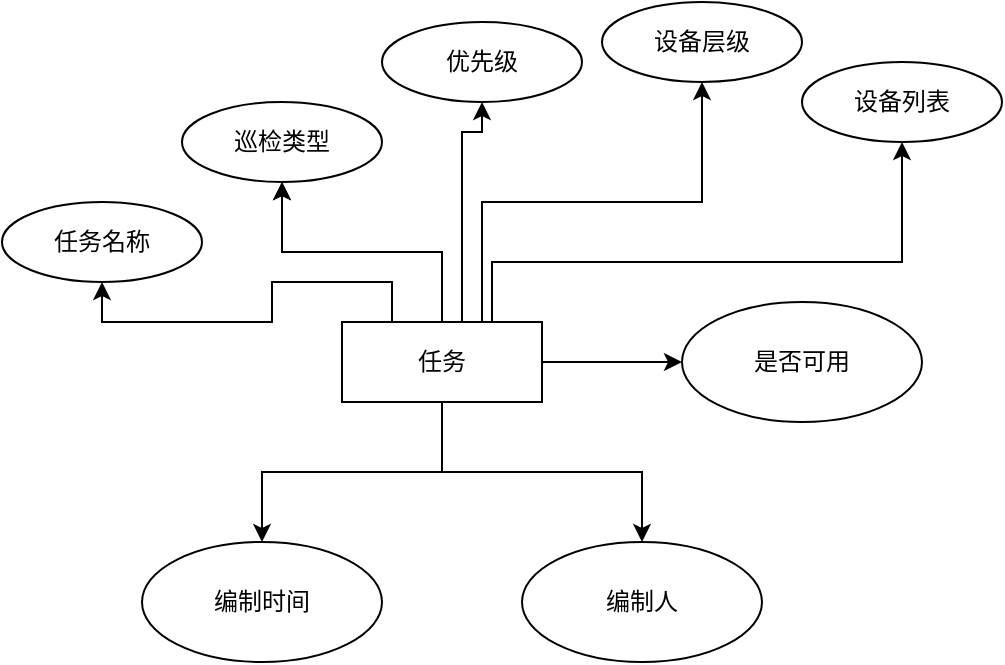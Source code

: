 <mxfile version="18.0.2" type="github">
  <diagram id="TJLz1f65jL5uEaRMiWld" name="Page-1">
    <mxGraphModel dx="1426" dy="769" grid="1" gridSize="10" guides="1" tooltips="1" connect="1" arrows="1" fold="1" page="1" pageScale="1" pageWidth="827" pageHeight="1169" math="0" shadow="0">
      <root>
        <mxCell id="0" />
        <mxCell id="1" parent="0" />
        <mxCell id="su3u-CIVc6lrLzEyy7IQ-6" style="edgeStyle=orthogonalEdgeStyle;rounded=0;orthogonalLoop=1;jettySize=auto;html=1;exitX=0.25;exitY=0;exitDx=0;exitDy=0;" edge="1" parent="1" source="su3u-CIVc6lrLzEyy7IQ-1" target="su3u-CIVc6lrLzEyy7IQ-5">
          <mxGeometry relative="1" as="geometry" />
        </mxCell>
        <mxCell id="su3u-CIVc6lrLzEyy7IQ-9" value="" style="edgeStyle=orthogonalEdgeStyle;rounded=0;orthogonalLoop=1;jettySize=auto;html=1;" edge="1" parent="1" source="su3u-CIVc6lrLzEyy7IQ-1" target="su3u-CIVc6lrLzEyy7IQ-8">
          <mxGeometry relative="1" as="geometry" />
        </mxCell>
        <mxCell id="su3u-CIVc6lrLzEyy7IQ-10" value="" style="edgeStyle=orthogonalEdgeStyle;rounded=0;orthogonalLoop=1;jettySize=auto;html=1;" edge="1" parent="1" source="su3u-CIVc6lrLzEyy7IQ-1" target="su3u-CIVc6lrLzEyy7IQ-8">
          <mxGeometry relative="1" as="geometry" />
        </mxCell>
        <mxCell id="su3u-CIVc6lrLzEyy7IQ-12" value="" style="edgeStyle=orthogonalEdgeStyle;rounded=0;orthogonalLoop=1;jettySize=auto;html=1;entryX=0.5;entryY=1;entryDx=0;entryDy=0;" edge="1" parent="1" source="su3u-CIVc6lrLzEyy7IQ-1" target="su3u-CIVc6lrLzEyy7IQ-11">
          <mxGeometry relative="1" as="geometry">
            <Array as="points">
              <mxPoint x="250" y="205" />
              <mxPoint x="260" y="205" />
            </Array>
          </mxGeometry>
        </mxCell>
        <mxCell id="su3u-CIVc6lrLzEyy7IQ-14" value="" style="edgeStyle=orthogonalEdgeStyle;rounded=0;orthogonalLoop=1;jettySize=auto;html=1;exitX=0.75;exitY=0;exitDx=0;exitDy=0;entryX=0.5;entryY=1;entryDx=0;entryDy=0;" edge="1" parent="1" source="su3u-CIVc6lrLzEyy7IQ-1" target="su3u-CIVc6lrLzEyy7IQ-13">
          <mxGeometry relative="1" as="geometry">
            <Array as="points">
              <mxPoint x="260" y="300" />
              <mxPoint x="260" y="240" />
              <mxPoint x="370" y="240" />
              <mxPoint x="370" y="180" />
            </Array>
          </mxGeometry>
        </mxCell>
        <mxCell id="su3u-CIVc6lrLzEyy7IQ-16" value="" style="edgeStyle=orthogonalEdgeStyle;rounded=0;orthogonalLoop=1;jettySize=auto;html=1;exitX=0.75;exitY=0;exitDx=0;exitDy=0;entryX=0.5;entryY=1;entryDx=0;entryDy=0;" edge="1" parent="1" source="su3u-CIVc6lrLzEyy7IQ-1" target="su3u-CIVc6lrLzEyy7IQ-15">
          <mxGeometry relative="1" as="geometry">
            <Array as="points">
              <mxPoint x="265" y="270" />
              <mxPoint x="470" y="270" />
              <mxPoint x="470" y="220" />
            </Array>
          </mxGeometry>
        </mxCell>
        <mxCell id="su3u-CIVc6lrLzEyy7IQ-18" value="" style="edgeStyle=orthogonalEdgeStyle;rounded=0;orthogonalLoop=1;jettySize=auto;html=1;" edge="1" parent="1" source="su3u-CIVc6lrLzEyy7IQ-1" target="su3u-CIVc6lrLzEyy7IQ-17">
          <mxGeometry relative="1" as="geometry" />
        </mxCell>
        <mxCell id="su3u-CIVc6lrLzEyy7IQ-20" value="" style="edgeStyle=orthogonalEdgeStyle;rounded=0;orthogonalLoop=1;jettySize=auto;html=1;" edge="1" parent="1" source="su3u-CIVc6lrLzEyy7IQ-1" target="su3u-CIVc6lrLzEyy7IQ-19">
          <mxGeometry relative="1" as="geometry" />
        </mxCell>
        <mxCell id="su3u-CIVc6lrLzEyy7IQ-22" value="" style="edgeStyle=orthogonalEdgeStyle;rounded=0;orthogonalLoop=1;jettySize=auto;html=1;" edge="1" parent="1" source="su3u-CIVc6lrLzEyy7IQ-1" target="su3u-CIVc6lrLzEyy7IQ-21">
          <mxGeometry relative="1" as="geometry" />
        </mxCell>
        <mxCell id="su3u-CIVc6lrLzEyy7IQ-1" value="任务" style="whiteSpace=wrap;html=1;align=center;" vertex="1" parent="1">
          <mxGeometry x="190" y="300" width="100" height="40" as="geometry" />
        </mxCell>
        <mxCell id="su3u-CIVc6lrLzEyy7IQ-5" value="任务名称" style="ellipse;whiteSpace=wrap;html=1;align=center;" vertex="1" parent="1">
          <mxGeometry x="20" y="240" width="100" height="40" as="geometry" />
        </mxCell>
        <mxCell id="su3u-CIVc6lrLzEyy7IQ-8" value="巡检类型" style="ellipse;whiteSpace=wrap;html=1;" vertex="1" parent="1">
          <mxGeometry x="110" y="190" width="100" height="40" as="geometry" />
        </mxCell>
        <mxCell id="su3u-CIVc6lrLzEyy7IQ-11" value="优先级" style="ellipse;whiteSpace=wrap;html=1;" vertex="1" parent="1">
          <mxGeometry x="210" y="150" width="100" height="40" as="geometry" />
        </mxCell>
        <mxCell id="su3u-CIVc6lrLzEyy7IQ-13" value="设备层级" style="ellipse;whiteSpace=wrap;html=1;" vertex="1" parent="1">
          <mxGeometry x="320" y="140" width="100" height="40" as="geometry" />
        </mxCell>
        <mxCell id="su3u-CIVc6lrLzEyy7IQ-15" value="设备列表" style="ellipse;whiteSpace=wrap;html=1;" vertex="1" parent="1">
          <mxGeometry x="420" y="170" width="100" height="40" as="geometry" />
        </mxCell>
        <mxCell id="su3u-CIVc6lrLzEyy7IQ-17" value="是否可用" style="ellipse;whiteSpace=wrap;html=1;" vertex="1" parent="1">
          <mxGeometry x="360" y="290" width="120" height="60" as="geometry" />
        </mxCell>
        <mxCell id="su3u-CIVc6lrLzEyy7IQ-19" value="编制人" style="ellipse;whiteSpace=wrap;html=1;" vertex="1" parent="1">
          <mxGeometry x="280" y="410" width="120" height="60" as="geometry" />
        </mxCell>
        <mxCell id="su3u-CIVc6lrLzEyy7IQ-21" value="编制时间" style="ellipse;whiteSpace=wrap;html=1;" vertex="1" parent="1">
          <mxGeometry x="90" y="410" width="120" height="60" as="geometry" />
        </mxCell>
      </root>
    </mxGraphModel>
  </diagram>
</mxfile>
